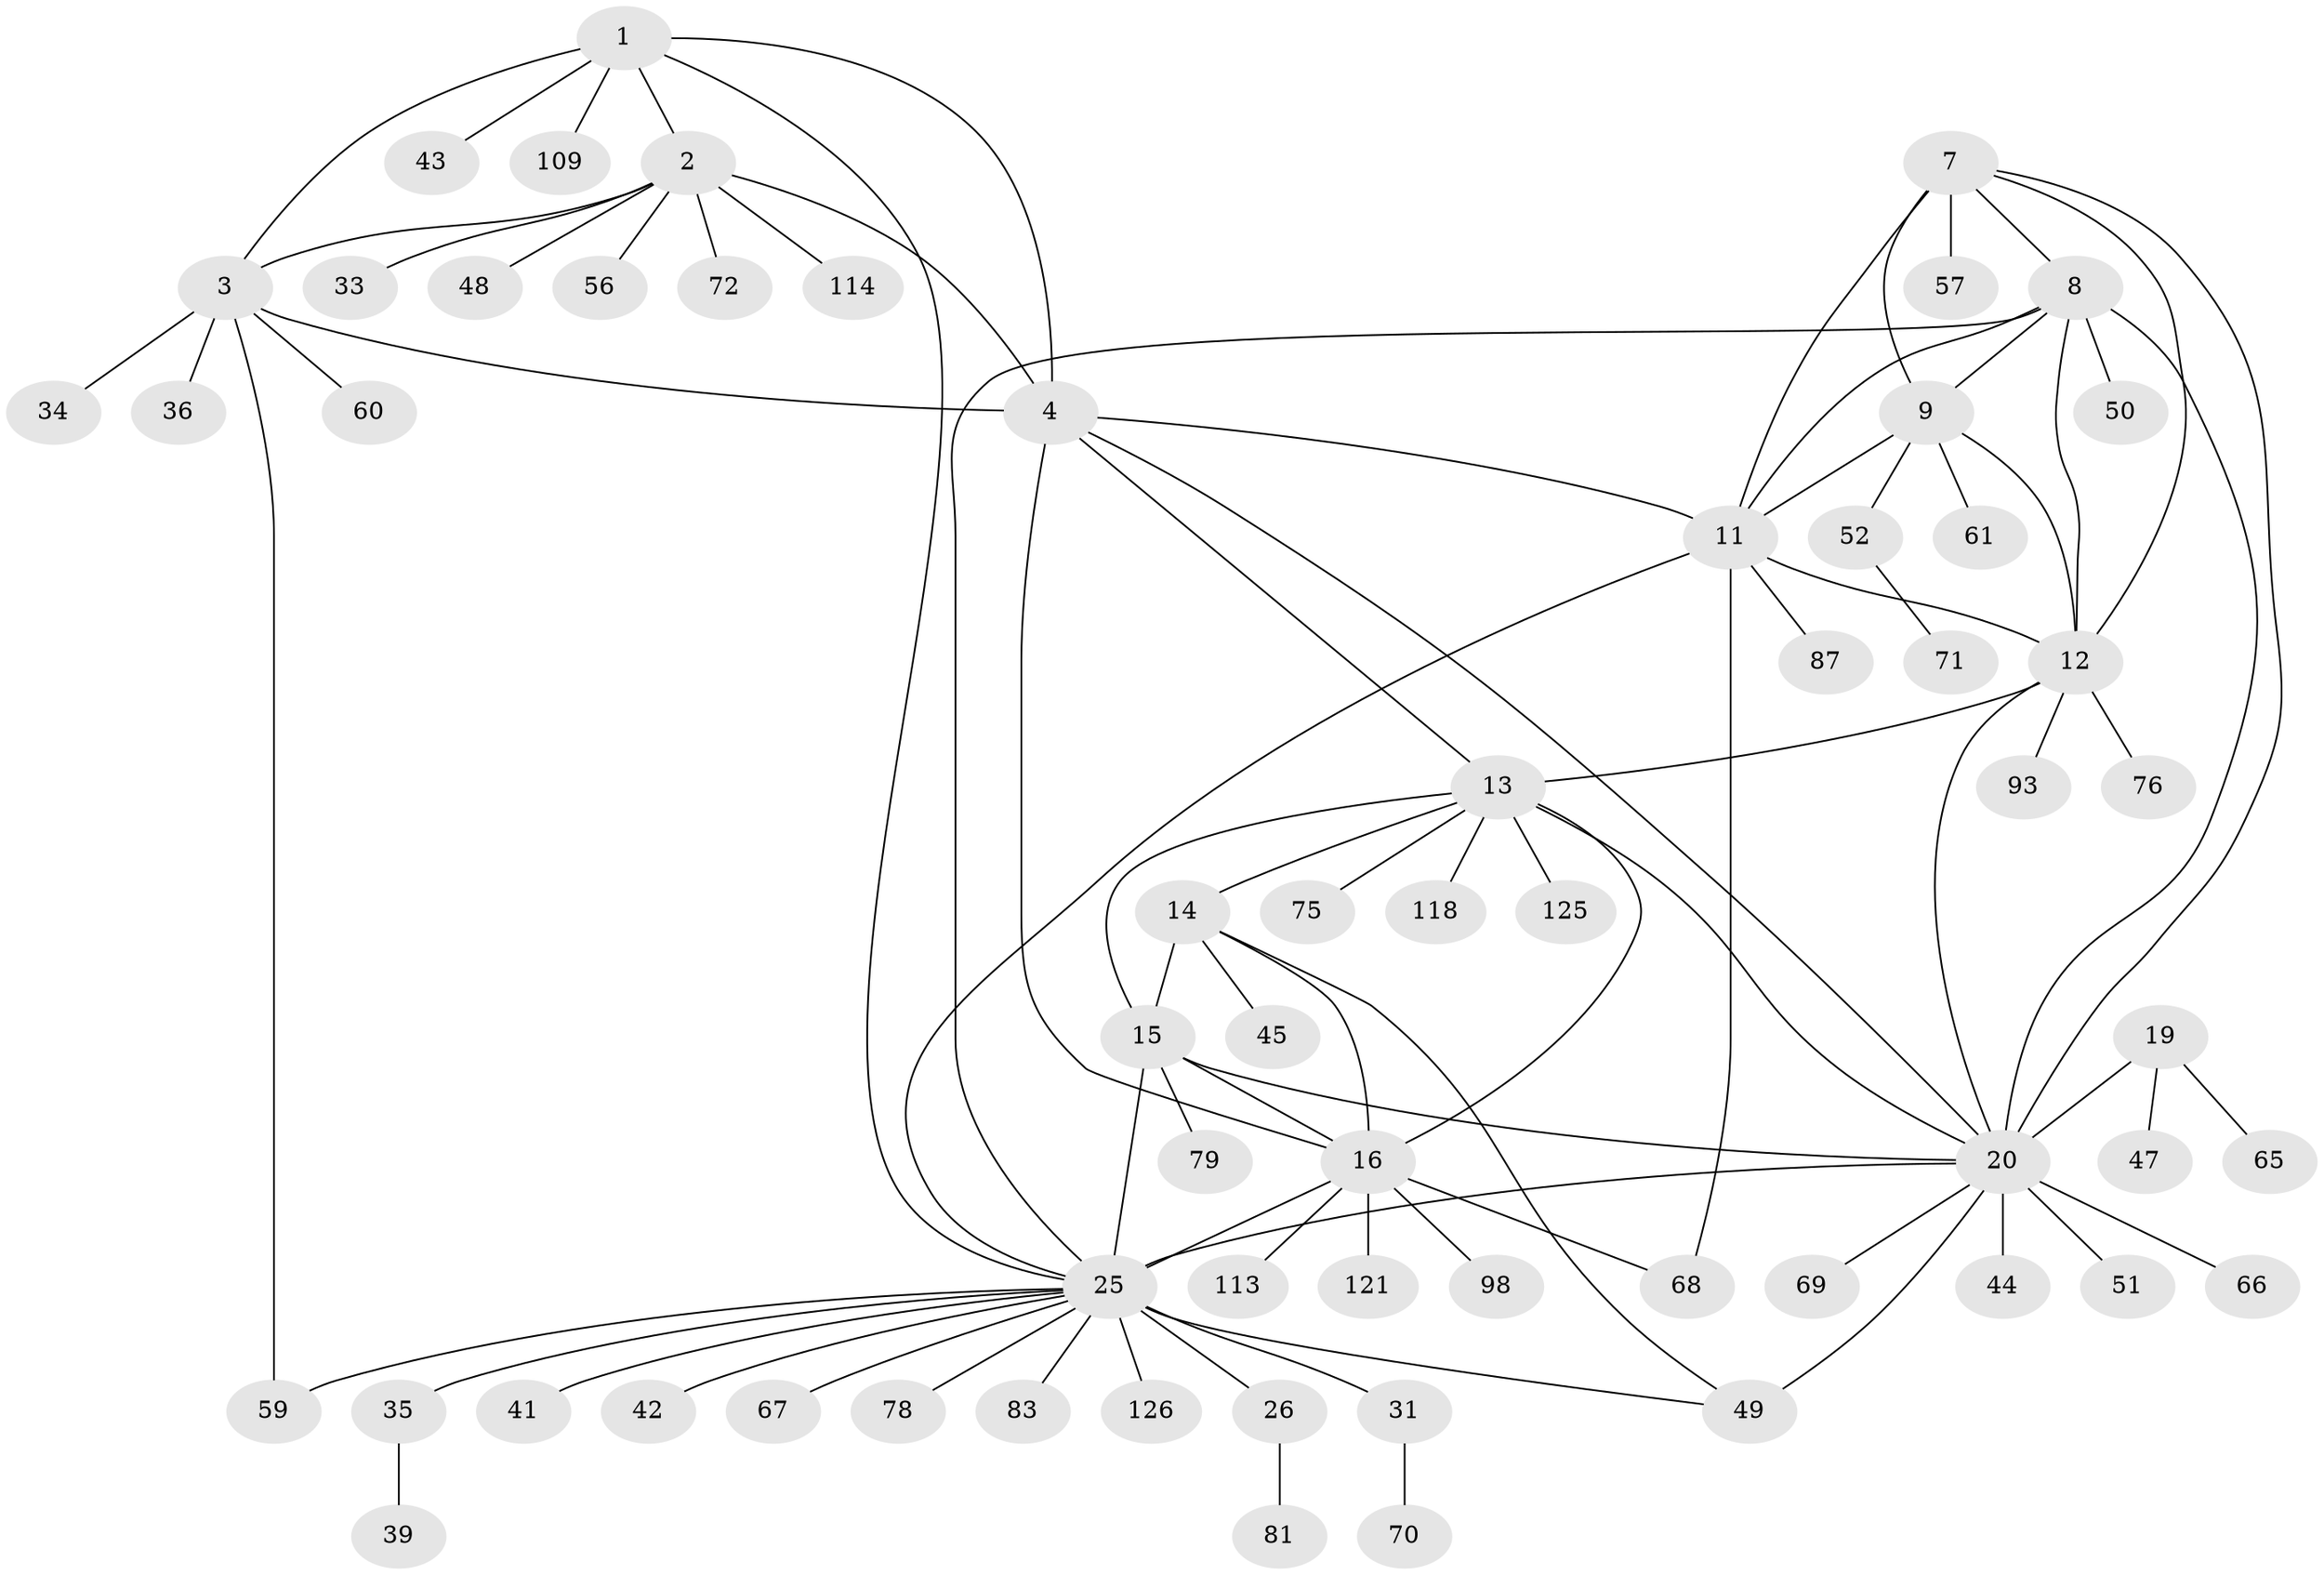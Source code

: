 // original degree distribution, {8: 0.03968253968253968, 10: 0.05555555555555555, 6: 0.031746031746031744, 5: 0.015873015873015872, 9: 0.047619047619047616, 7: 0.023809523809523808, 11: 0.007936507936507936, 12: 0.015873015873015872, 2: 0.1746031746031746, 1: 0.5238095238095238, 3: 0.06349206349206349}
// Generated by graph-tools (version 1.1) at 2025/16/03/09/25 04:16:04]
// undirected, 63 vertices, 90 edges
graph export_dot {
graph [start="1"]
  node [color=gray90,style=filled];
  1;
  2;
  3 [super="+5"];
  4 [super="+6"];
  7;
  8 [super="+101+53"];
  9 [super="+10+40+88"];
  11;
  12;
  13 [super="+17"];
  14 [super="+63+102+86+112"];
  15;
  16 [super="+18"];
  19 [super="+46+21+77+64+32+82"];
  20 [super="+22+23"];
  25 [super="+28+58+29+27"];
  26;
  31;
  33;
  34;
  35 [super="+122"];
  36;
  39;
  41;
  42;
  43;
  44 [super="+84"];
  45;
  47;
  48 [super="+55"];
  49 [super="+73"];
  50;
  51;
  52;
  56;
  57;
  59 [super="+106+74"];
  60;
  61;
  65;
  66 [super="+108"];
  67;
  68;
  69;
  70 [super="+104"];
  71 [super="+119"];
  72;
  75;
  76;
  78;
  79;
  81;
  83;
  87 [super="+120"];
  93;
  98;
  109 [super="+115"];
  113;
  114;
  118;
  121;
  125;
  126;
  1 -- 2;
  1 -- 3 [weight=2];
  1 -- 4 [weight=2];
  1 -- 43;
  1 -- 109;
  1 -- 25;
  2 -- 3 [weight=2];
  2 -- 4 [weight=2];
  2 -- 33;
  2 -- 48;
  2 -- 56;
  2 -- 72;
  2 -- 114;
  3 -- 4 [weight=4];
  3 -- 59;
  3 -- 34;
  3 -- 36;
  3 -- 60;
  4 -- 11;
  4 -- 13;
  4 -- 16;
  4 -- 20;
  7 -- 8;
  7 -- 9 [weight=2];
  7 -- 11;
  7 -- 12;
  7 -- 57;
  7 -- 20;
  8 -- 9 [weight=2];
  8 -- 11;
  8 -- 12;
  8 -- 50;
  8 -- 25;
  8 -- 20;
  9 -- 11 [weight=2];
  9 -- 12 [weight=2];
  9 -- 52;
  9 -- 61;
  11 -- 12;
  11 -- 68;
  11 -- 87;
  11 -- 25;
  12 -- 76;
  12 -- 93;
  12 -- 13;
  12 -- 20 [weight=2];
  13 -- 14 [weight=2];
  13 -- 15 [weight=2];
  13 -- 16 [weight=4];
  13 -- 75;
  13 -- 118;
  13 -- 125;
  13 -- 20;
  14 -- 15;
  14 -- 16 [weight=2];
  14 -- 45;
  14 -- 49;
  15 -- 16 [weight=2];
  15 -- 79;
  15 -- 25;
  15 -- 20;
  16 -- 98;
  16 -- 68;
  16 -- 113;
  16 -- 121;
  16 -- 25;
  19 -- 20 [weight=8];
  19 -- 65;
  19 -- 47;
  20 -- 66;
  20 -- 44;
  20 -- 49 [weight=2];
  20 -- 25 [weight=2];
  20 -- 51;
  20 -- 69;
  25 -- 26 [weight=5];
  25 -- 41;
  25 -- 49;
  25 -- 35;
  25 -- 67;
  25 -- 42;
  25 -- 78;
  25 -- 83;
  25 -- 126;
  25 -- 59;
  25 -- 31;
  26 -- 81;
  31 -- 70;
  35 -- 39;
  52 -- 71;
}
